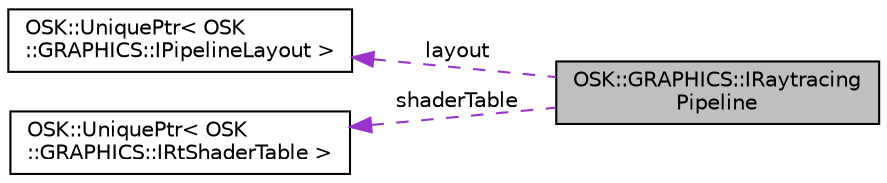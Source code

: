 digraph "OSK::GRAPHICS::IRaytracingPipeline"
{
 // LATEX_PDF_SIZE
  edge [fontname="Helvetica",fontsize="10",labelfontname="Helvetica",labelfontsize="10"];
  node [fontname="Helvetica",fontsize="10",shape=record];
  rankdir="LR";
  Node1 [label="OSK::GRAPHICS::IRaytracing\lPipeline",height=0.2,width=0.4,color="black", fillcolor="grey75", style="filled", fontcolor="black",tooltip="Pipeline para el renderizado usando trazado de rayos."];
  Node2 -> Node1 [dir="back",color="darkorchid3",fontsize="10",style="dashed",label=" layout" ,fontname="Helvetica"];
  Node2 [label="OSK::UniquePtr\< OSK\l::GRAPHICS::IPipelineLayout \>",height=0.2,width=0.4,color="black", fillcolor="white", style="filled",URL="$class_o_s_k_1_1_unique_ptr.html",tooltip=" "];
  Node3 -> Node1 [dir="back",color="darkorchid3",fontsize="10",style="dashed",label=" shaderTable" ,fontname="Helvetica"];
  Node3 [label="OSK::UniquePtr\< OSK\l::GRAPHICS::IRtShaderTable \>",height=0.2,width=0.4,color="black", fillcolor="white", style="filled",URL="$class_o_s_k_1_1_unique_ptr.html",tooltip=" "];
}
